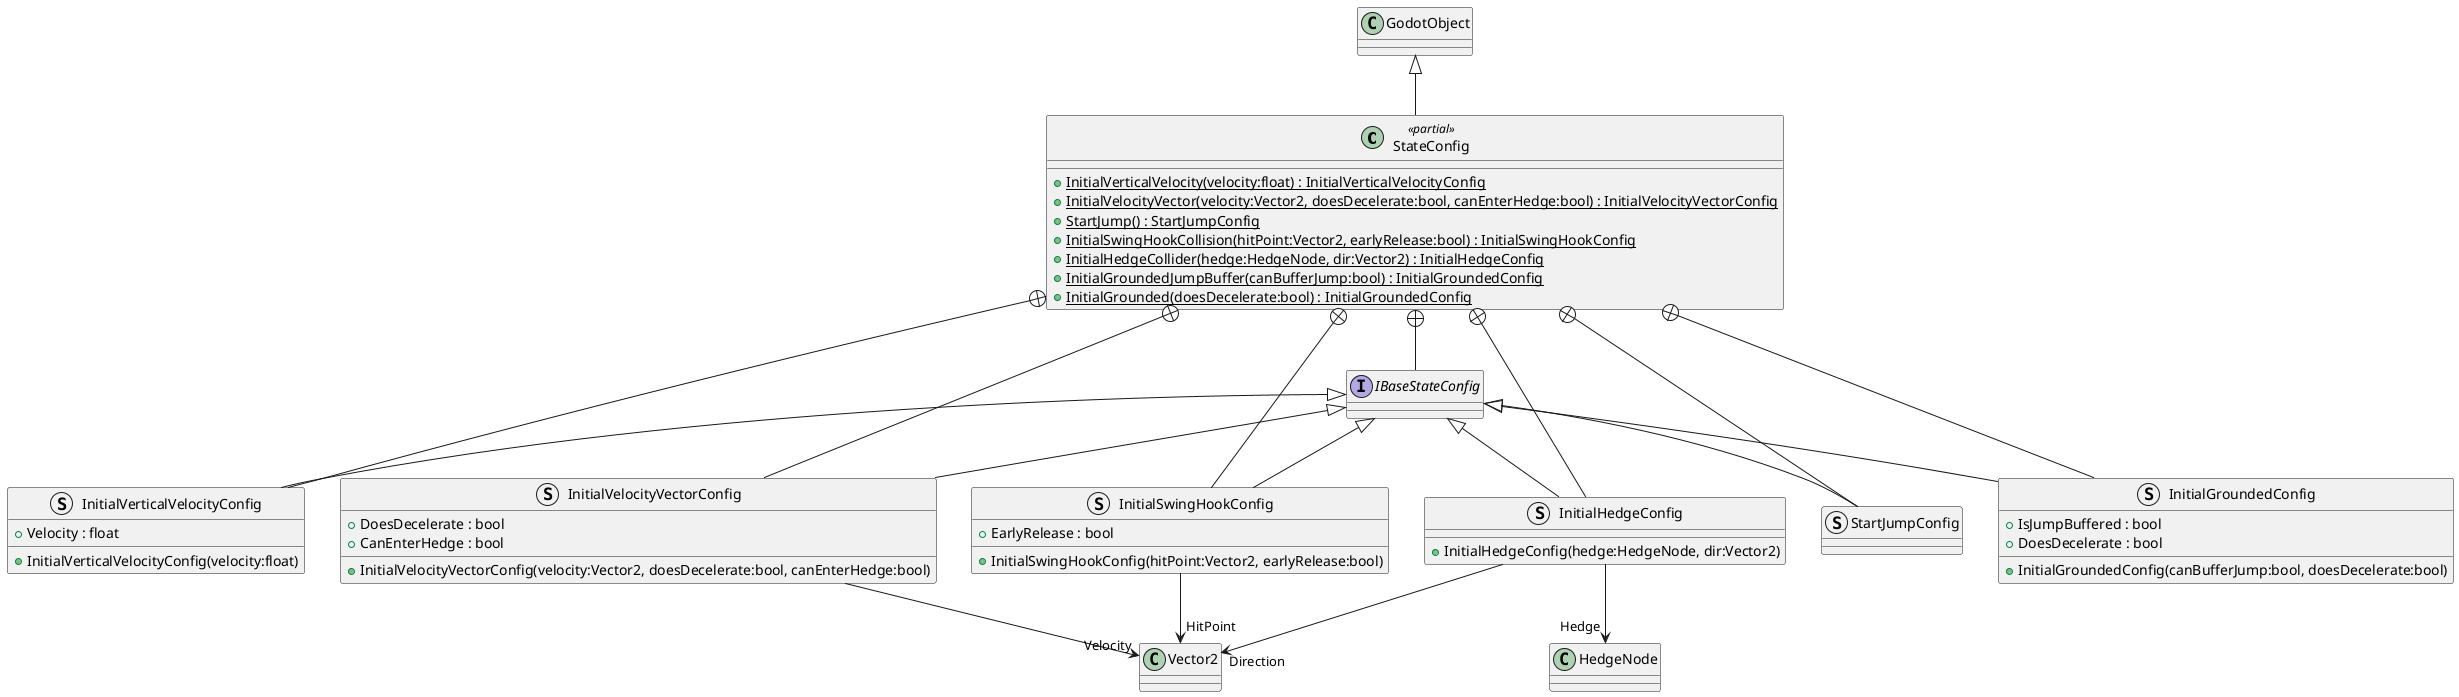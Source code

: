 @startuml
class StateConfig <<partial>> {
    + {static} InitialVerticalVelocity(velocity:float) : InitialVerticalVelocityConfig
    + {static} InitialVelocityVector(velocity:Vector2, doesDecelerate:bool, canEnterHedge:bool) : InitialVelocityVectorConfig
    + {static} StartJump() : StartJumpConfig
    + {static} InitialSwingHookCollision(hitPoint:Vector2, earlyRelease:bool) : InitialSwingHookConfig
    + {static} InitialHedgeCollider(hedge:HedgeNode, dir:Vector2) : InitialHedgeConfig
    + {static} InitialGroundedJumpBuffer(canBufferJump:bool) : InitialGroundedConfig
    + {static} InitialGrounded(doesDecelerate:bool) : InitialGroundedConfig
}
interface IBaseStateConfig {
}
struct InitialVerticalVelocityConfig {
    + Velocity : float
    + InitialVerticalVelocityConfig(velocity:float)
}
struct InitialVelocityVectorConfig {
    + DoesDecelerate : bool
    + CanEnterHedge : bool
    + InitialVelocityVectorConfig(velocity:Vector2, doesDecelerate:bool, canEnterHedge:bool)
}
struct StartJumpConfig {
}
struct InitialSwingHookConfig {
    + EarlyRelease : bool
    + InitialSwingHookConfig(hitPoint:Vector2, earlyRelease:bool)
}
struct InitialHedgeConfig {
    + InitialHedgeConfig(hedge:HedgeNode, dir:Vector2)
}
struct InitialGroundedConfig {
    + IsJumpBuffered : bool
    + DoesDecelerate : bool
    + InitialGroundedConfig(canBufferJump:bool, doesDecelerate:bool)
}
GodotObject <|-- StateConfig
StateConfig +-- IBaseStateConfig
StateConfig +-- InitialVerticalVelocityConfig
IBaseStateConfig <|-- InitialVerticalVelocityConfig
StateConfig +-- InitialVelocityVectorConfig
IBaseStateConfig <|-- InitialVelocityVectorConfig
InitialVelocityVectorConfig --> "Velocity" Vector2
StateConfig +-- StartJumpConfig
IBaseStateConfig <|-- StartJumpConfig
StateConfig +-- InitialSwingHookConfig
IBaseStateConfig <|-- InitialSwingHookConfig
InitialSwingHookConfig --> "HitPoint" Vector2
StateConfig +-- InitialHedgeConfig
IBaseStateConfig <|-- InitialHedgeConfig
InitialHedgeConfig --> "Hedge" HedgeNode
InitialHedgeConfig --> "Direction" Vector2
StateConfig +-- InitialGroundedConfig
IBaseStateConfig <|-- InitialGroundedConfig
@enduml
